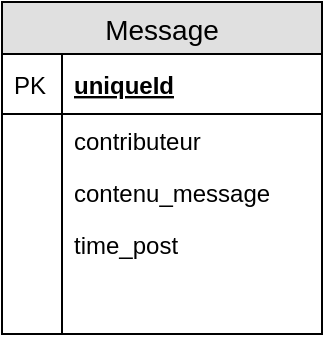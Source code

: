 <mxfile version="12.4.2" type="device" pages="1"><diagram id="vZrmA5aUo2odk_XEz-ZG" name="Page-1"><mxGraphModel dx="674" dy="593" grid="1" gridSize="10" guides="1" tooltips="1" connect="1" arrows="1" fold="1" page="1" pageScale="1" pageWidth="1169" pageHeight="827" math="0" shadow="0"><root><mxCell id="0"/><mxCell id="1" parent="0"/><mxCell id="pInG49oZFxsm8kIXEHw0-5" value="Message" style="swimlane;fontStyle=0;childLayout=stackLayout;horizontal=1;startSize=26;fillColor=#e0e0e0;horizontalStack=0;resizeParent=1;resizeParentMax=0;resizeLast=0;collapsible=1;marginBottom=0;swimlaneFillColor=#ffffff;align=center;fontSize=14;" parent="1" vertex="1"><mxGeometry x="440" y="310" width="160" height="166" as="geometry"/></mxCell><mxCell id="pInG49oZFxsm8kIXEHw0-6" value="uniqueId" style="shape=partialRectangle;top=0;left=0;right=0;bottom=1;align=left;verticalAlign=middle;fillColor=none;spacingLeft=34;spacingRight=4;overflow=hidden;rotatable=0;points=[[0,0.5],[1,0.5]];portConstraint=eastwest;dropTarget=0;fontStyle=5;fontSize=12;" parent="pInG49oZFxsm8kIXEHw0-5" vertex="1"><mxGeometry y="26" width="160" height="30" as="geometry"/></mxCell><mxCell id="pInG49oZFxsm8kIXEHw0-7" value="PK" style="shape=partialRectangle;top=0;left=0;bottom=0;fillColor=none;align=left;verticalAlign=middle;spacingLeft=4;spacingRight=4;overflow=hidden;rotatable=0;points=[];portConstraint=eastwest;part=1;fontSize=12;" parent="pInG49oZFxsm8kIXEHw0-6" vertex="1" connectable="0"><mxGeometry width="30" height="30" as="geometry"/></mxCell><mxCell id="pInG49oZFxsm8kIXEHw0-8" value="contributeur" style="shape=partialRectangle;top=0;left=0;right=0;bottom=0;align=left;verticalAlign=top;fillColor=none;spacingLeft=34;spacingRight=4;overflow=hidden;rotatable=0;points=[[0,0.5],[1,0.5]];portConstraint=eastwest;dropTarget=0;fontSize=12;" parent="pInG49oZFxsm8kIXEHw0-5" vertex="1"><mxGeometry y="56" width="160" height="26" as="geometry"/></mxCell><mxCell id="pInG49oZFxsm8kIXEHw0-9" value="" style="shape=partialRectangle;top=0;left=0;bottom=0;fillColor=none;align=left;verticalAlign=top;spacingLeft=4;spacingRight=4;overflow=hidden;rotatable=0;points=[];portConstraint=eastwest;part=1;fontSize=12;" parent="pInG49oZFxsm8kIXEHw0-8" vertex="1" connectable="0"><mxGeometry width="30" height="26" as="geometry"/></mxCell><mxCell id="pInG49oZFxsm8kIXEHw0-12" value="contenu_message" style="shape=partialRectangle;top=0;left=0;right=0;bottom=0;align=left;verticalAlign=top;fillColor=none;spacingLeft=34;spacingRight=4;overflow=hidden;rotatable=0;points=[[0,0.5],[1,0.5]];portConstraint=eastwest;dropTarget=0;fontSize=12;" parent="pInG49oZFxsm8kIXEHw0-5" vertex="1"><mxGeometry y="82" width="160" height="26" as="geometry"/></mxCell><mxCell id="pInG49oZFxsm8kIXEHw0-13" value="" style="shape=partialRectangle;top=0;left=0;bottom=0;fillColor=none;align=left;verticalAlign=top;spacingLeft=4;spacingRight=4;overflow=hidden;rotatable=0;points=[];portConstraint=eastwest;part=1;fontSize=12;" parent="pInG49oZFxsm8kIXEHw0-12" vertex="1" connectable="0"><mxGeometry width="30" height="26" as="geometry"/></mxCell><mxCell id="oOJ9T-rZuW4Pq7peZ1qP-1" value="time_post" style="shape=partialRectangle;top=0;left=0;right=0;bottom=0;align=left;verticalAlign=top;fillColor=none;spacingLeft=34;spacingRight=4;overflow=hidden;rotatable=0;points=[[0,0.5],[1,0.5]];portConstraint=eastwest;dropTarget=0;fontSize=12;" vertex="1" parent="pInG49oZFxsm8kIXEHw0-5"><mxGeometry y="108" width="160" height="26" as="geometry"/></mxCell><mxCell id="oOJ9T-rZuW4Pq7peZ1qP-2" value="" style="shape=partialRectangle;top=0;left=0;bottom=0;fillColor=none;align=left;verticalAlign=top;spacingLeft=4;spacingRight=4;overflow=hidden;rotatable=0;points=[];portConstraint=eastwest;part=1;fontSize=12;" vertex="1" connectable="0" parent="oOJ9T-rZuW4Pq7peZ1qP-1"><mxGeometry width="30" height="26" as="geometry"/></mxCell><mxCell id="pInG49oZFxsm8kIXEHw0-14" value="" style="shape=partialRectangle;top=0;left=0;right=0;bottom=0;align=left;verticalAlign=top;fillColor=none;spacingLeft=34;spacingRight=4;overflow=hidden;rotatable=0;points=[[0,0.5],[1,0.5]];portConstraint=eastwest;dropTarget=0;fontSize=12;" parent="pInG49oZFxsm8kIXEHw0-5" vertex="1"><mxGeometry y="134" width="160" height="32" as="geometry"/></mxCell><mxCell id="pInG49oZFxsm8kIXEHw0-15" value="" style="shape=partialRectangle;top=0;left=0;bottom=0;fillColor=none;align=left;verticalAlign=top;spacingLeft=4;spacingRight=4;overflow=hidden;rotatable=0;points=[];portConstraint=eastwest;part=1;fontSize=12;" parent="pInG49oZFxsm8kIXEHw0-14" vertex="1" connectable="0"><mxGeometry width="30" height="32" as="geometry"/></mxCell></root></mxGraphModel></diagram></mxfile>
